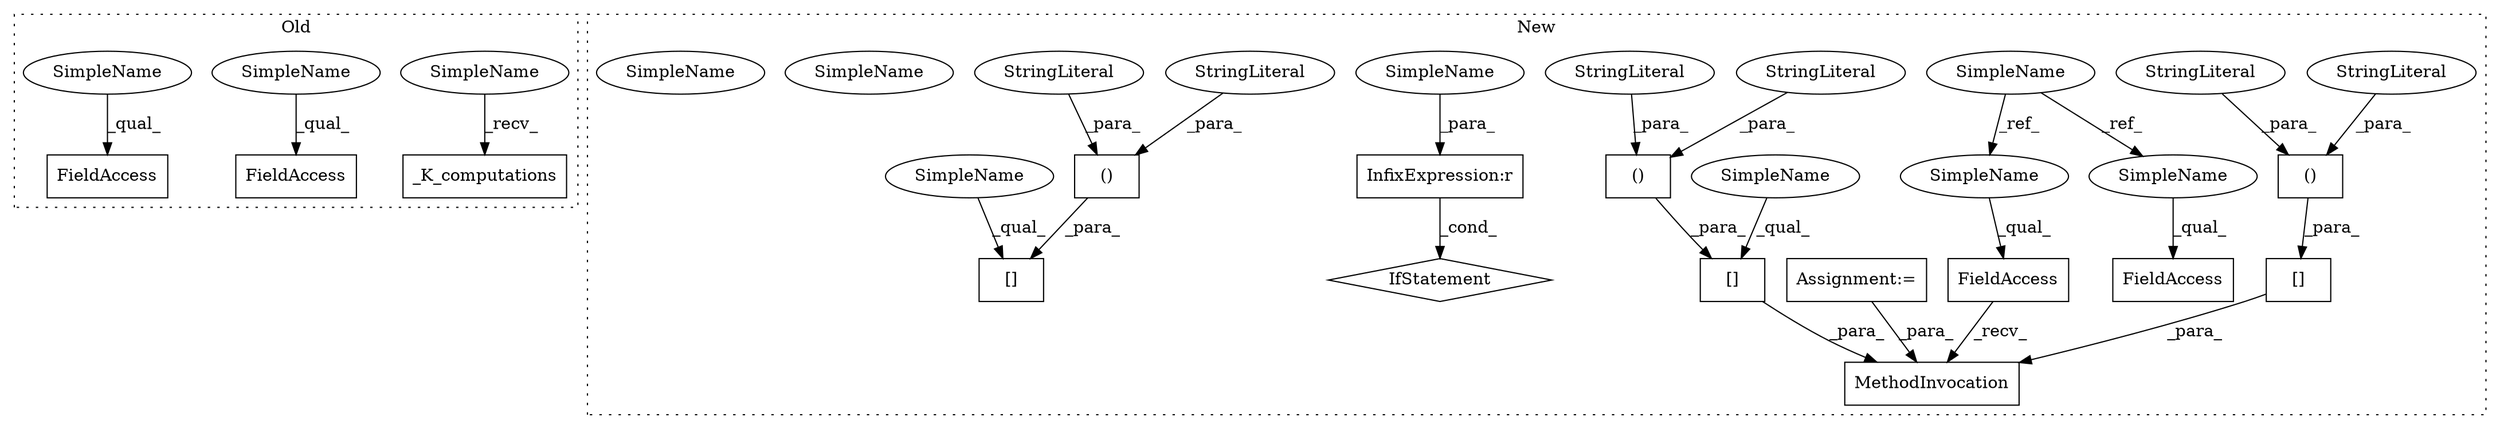 digraph G {
subgraph cluster0 {
1 [label="_K_computations" a="32" s="1285,1305" l="16,1" shape="box"];
12 [label="FieldAccess" a="22" s="1332" l="8" shape="box"];
13 [label="FieldAccess" a="22" s="1321" l="8" shape="box"];
30 [label="SimpleName" a="42" s="1280" l="4" shape="ellipse"];
31 [label="SimpleName" a="42" s="1332" l="4" shape="ellipse"];
32 [label="SimpleName" a="42" s="1321" l="4" shape="ellipse"];
label = "Old";
style="dotted";
}
subgraph cluster1 {
2 [label="[]" a="2" s="1416,1478" l="8,2" shape="box"];
3 [label="()" a="106" s="1424" l="54" shape="box"];
4 [label="StringLiteral" a="45" s="1462" l="16" shape="ellipse"];
5 [label="MethodInvocation" a="32" s="1350,1488" l="2,1" shape="box"];
6 [label="()" a="106" s="1359" l="54" shape="box"];
7 [label="[]" a="2" s="1352,1413" l="7,2" shape="box"];
8 [label="StringLiteral" a="45" s="1397" l="16" shape="ellipse"];
9 [label="FieldAccess" a="22" s="1342" l="7" shape="box"];
10 [label="SimpleName" a="42" s="1139" l="4" shape="ellipse"];
11 [label="FieldAccess" a="22" s="1495" l="7" shape="box"];
14 [label="[]" a="2" s="1569,1631" l="8,2" shape="box"];
15 [label="()" a="106" s="1577" l="54" shape="box"];
16 [label="StringLiteral" a="45" s="1359" l="25" shape="ellipse"];
17 [label="StringLiteral" a="45" s="1424" l="25" shape="ellipse"];
18 [label="StringLiteral" a="45" s="1615" l="16" shape="ellipse"];
19 [label="StringLiteral" a="45" s="1577" l="25" shape="ellipse"];
20 [label="Assignment:=" a="7" s="1273" l="1" shape="box"];
21 [label="InfixExpression:r" a="27" s="1232" l="4" shape="box"];
22 [label="IfStatement" a="25" s="1226,1240" l="4,2" shape="diamond"];
23 [label="SimpleName" a="42" s="1230" l="2" shape="ellipse"];
24 [label="SimpleName" a="42" s="1569" l="2" shape="ellipse"];
25 [label="SimpleName" a="42" s="1416" l="2" shape="ellipse"];
26 [label="SimpleName" a="42" s="1495" l="4" shape="ellipse"];
27 [label="SimpleName" a="42" s="1342" l="4" shape="ellipse"];
28 [label="SimpleName" a="42" s="1569" l="2" shape="ellipse"];
29 [label="SimpleName" a="42" s="1416" l="2" shape="ellipse"];
label = "New";
style="dotted";
}
2 -> 5 [label="_para_"];
3 -> 2 [label="_para_"];
4 -> 3 [label="_para_"];
6 -> 7 [label="_para_"];
7 -> 5 [label="_para_"];
8 -> 6 [label="_para_"];
9 -> 5 [label="_recv_"];
10 -> 26 [label="_ref_"];
10 -> 27 [label="_ref_"];
15 -> 14 [label="_para_"];
16 -> 6 [label="_para_"];
17 -> 3 [label="_para_"];
18 -> 15 [label="_para_"];
19 -> 15 [label="_para_"];
20 -> 5 [label="_para_"];
21 -> 22 [label="_cond_"];
23 -> 21 [label="_para_"];
26 -> 11 [label="_qual_"];
27 -> 9 [label="_qual_"];
28 -> 14 [label="_qual_"];
29 -> 2 [label="_qual_"];
30 -> 1 [label="_recv_"];
31 -> 12 [label="_qual_"];
32 -> 13 [label="_qual_"];
}